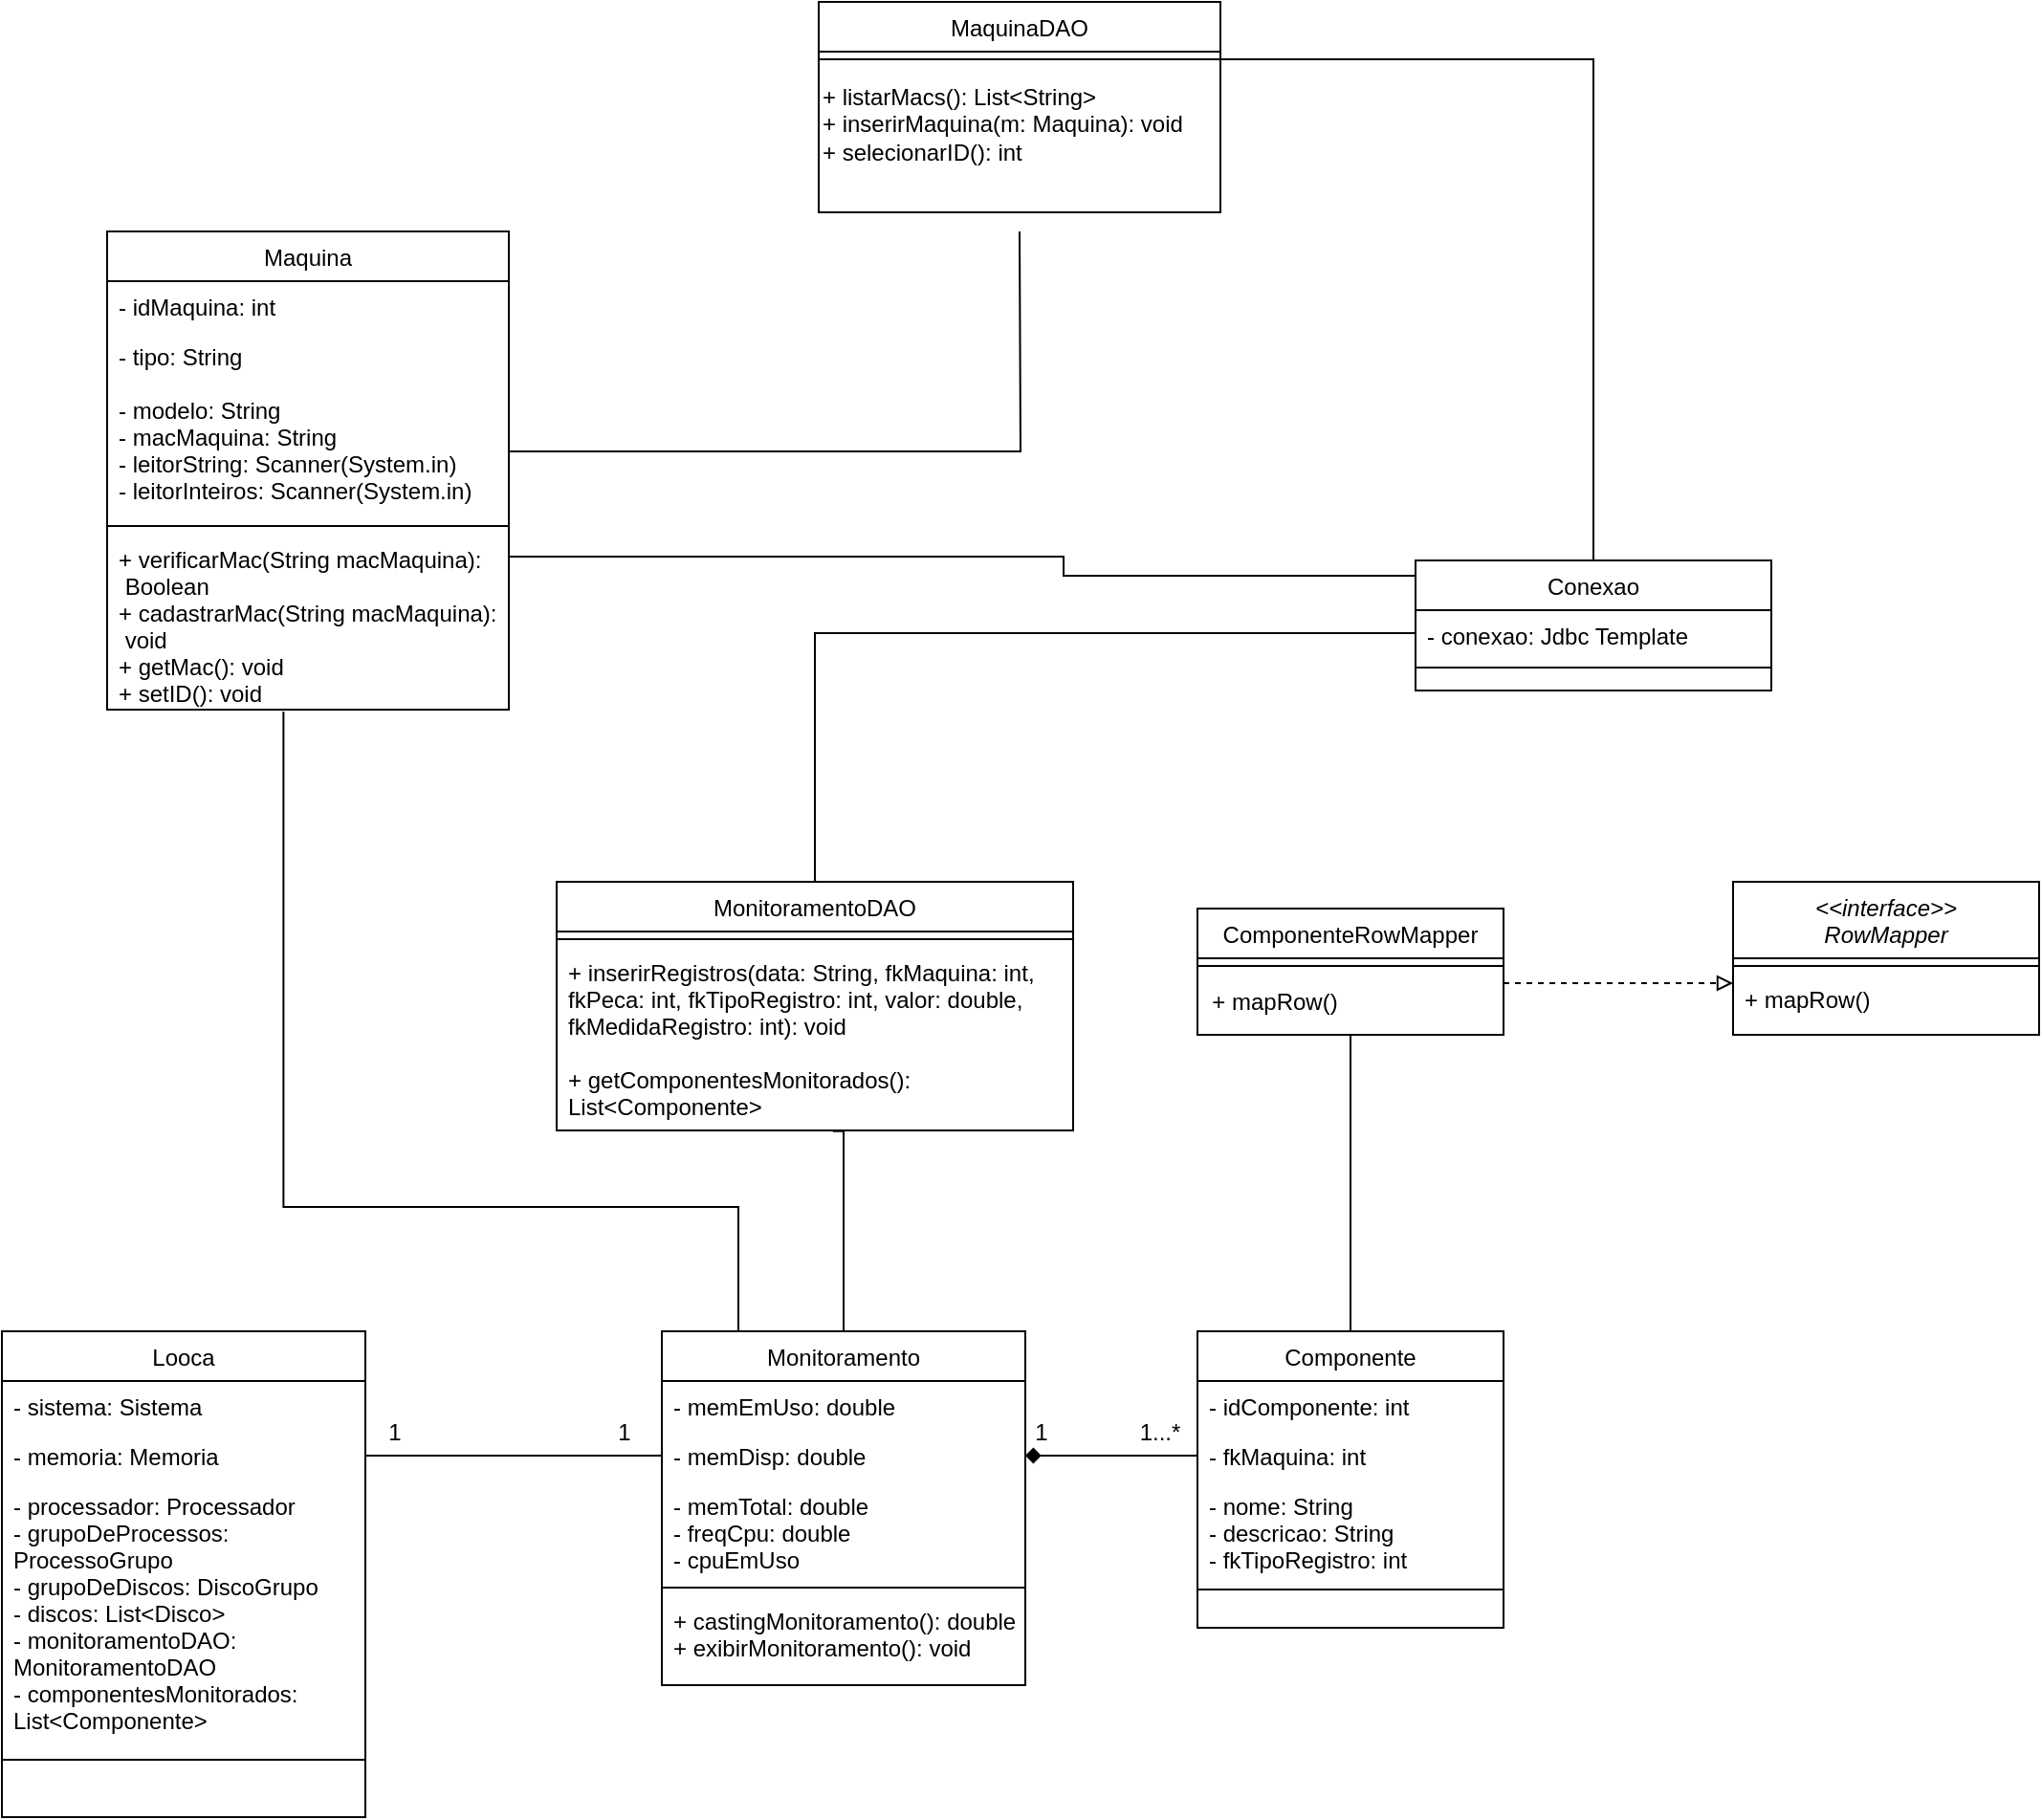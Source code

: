 <mxfile version="22.1.3" type="onedrive">
  <diagram id="4SL5UoAhCWQZ_lH1irK2" name="Página-3">
    <mxGraphModel dx="753" dy="463" grid="1" gridSize="10" guides="1" tooltips="1" connect="1" arrows="1" fold="1" page="1" pageScale="1" pageWidth="827" pageHeight="1169" math="0" shadow="0">
      <root>
        <mxCell id="0" />
        <mxCell id="1" parent="0" />
        <mxCell id="cY7x6Jy3xZMkG2idCFh8-1" value="Conexao" style="swimlane;fontStyle=0;align=center;verticalAlign=top;childLayout=stackLayout;horizontal=1;startSize=26;horizontalStack=0;resizeParent=1;resizeLast=0;collapsible=1;marginBottom=0;rounded=0;shadow=0;strokeWidth=1;" parent="1" vertex="1">
          <mxGeometry x="974" y="532" width="186" height="68" as="geometry">
            <mxRectangle x="230" y="140" width="160" height="26" as="alternateBounds" />
          </mxGeometry>
        </mxCell>
        <mxCell id="cY7x6Jy3xZMkG2idCFh8-2" value="- conexao: Jdbc Template" style="text;align=left;verticalAlign=top;spacingLeft=4;spacingRight=4;overflow=hidden;rotatable=0;points=[[0,0.5],[1,0.5]];portConstraint=eastwest;" parent="cY7x6Jy3xZMkG2idCFh8-1" vertex="1">
          <mxGeometry y="26" width="186" height="26" as="geometry" />
        </mxCell>
        <mxCell id="cY7x6Jy3xZMkG2idCFh8-5" value="" style="line;html=1;strokeWidth=1;align=left;verticalAlign=middle;spacingTop=-1;spacingLeft=3;spacingRight=3;rotatable=0;labelPosition=right;points=[];portConstraint=eastwest;" parent="cY7x6Jy3xZMkG2idCFh8-1" vertex="1">
          <mxGeometry y="52" width="186" height="8" as="geometry" />
        </mxCell>
        <mxCell id="cY7x6Jy3xZMkG2idCFh8-8" value="MaquinaDAO" style="swimlane;fontStyle=0;align=center;verticalAlign=top;childLayout=stackLayout;horizontal=1;startSize=26;horizontalStack=0;resizeParent=1;resizeLast=0;collapsible=1;marginBottom=0;rounded=0;shadow=0;strokeWidth=1;" parent="1" vertex="1">
          <mxGeometry x="662" y="240" width="210" height="110" as="geometry">
            <mxRectangle x="230" y="140" width="160" height="26" as="alternateBounds" />
          </mxGeometry>
        </mxCell>
        <mxCell id="cY7x6Jy3xZMkG2idCFh8-12" value="" style="line;html=1;strokeWidth=1;align=left;verticalAlign=middle;spacingTop=-1;spacingLeft=3;spacingRight=3;rotatable=0;labelPosition=right;points=[];portConstraint=eastwest;" parent="cY7x6Jy3xZMkG2idCFh8-8" vertex="1">
          <mxGeometry y="26" width="210" height="8" as="geometry" />
        </mxCell>
        <mxCell id="PkDH_NygTWtmDl5qy-Bb-10" value="+ listarMacs(): List&amp;lt;String&amp;gt;&lt;br&gt;+ inserirMaquina(m: Maquina): void&lt;br&gt;+ selecionarID(): int" style="text;html=1;align=left;verticalAlign=middle;resizable=0;points=[];autosize=1;strokeColor=none;fillColor=none;" parent="cY7x6Jy3xZMkG2idCFh8-8" vertex="1">
          <mxGeometry y="34" width="210" height="60" as="geometry" />
        </mxCell>
        <mxCell id="cY7x6Jy3xZMkG2idCFh8-14" value="MonitoramentoDAO" style="swimlane;fontStyle=0;align=center;verticalAlign=top;childLayout=stackLayout;horizontal=1;startSize=26;horizontalStack=0;resizeParent=1;resizeLast=0;collapsible=1;marginBottom=0;rounded=0;shadow=0;strokeWidth=1;" parent="1" vertex="1">
          <mxGeometry x="525" y="700" width="270" height="130" as="geometry">
            <mxRectangle x="230" y="140" width="160" height="26" as="alternateBounds" />
          </mxGeometry>
        </mxCell>
        <mxCell id="cY7x6Jy3xZMkG2idCFh8-18" value="" style="line;html=1;strokeWidth=1;align=left;verticalAlign=middle;spacingTop=-1;spacingLeft=3;spacingRight=3;rotatable=0;labelPosition=right;points=[];portConstraint=eastwest;" parent="cY7x6Jy3xZMkG2idCFh8-14" vertex="1">
          <mxGeometry y="26" width="270" height="8" as="geometry" />
        </mxCell>
        <mxCell id="cY7x6Jy3xZMkG2idCFh8-19" value="+ inserirRegistros(data: String, fkMaquina: int, &#xa;fkPeca: int, fkTipoRegistro: int, valor: double,&#xa;fkMedidaRegistro: int): void&#xa;&#xa;+ getComponentesMonitorados(): &#xa;List&lt;Componente&gt;" style="text;align=left;verticalAlign=top;spacingLeft=4;spacingRight=4;overflow=hidden;rotatable=0;points=[[0,0.5],[1,0.5]];portConstraint=eastwest;" parent="cY7x6Jy3xZMkG2idCFh8-14" vertex="1">
          <mxGeometry y="34" width="270" height="96" as="geometry" />
        </mxCell>
        <mxCell id="cY7x6Jy3xZMkG2idCFh8-20" value="" style="resizable=0;align=left;verticalAlign=bottom;labelBackgroundColor=none;fontSize=12;" parent="1" connectable="0" vertex="1">
          <mxGeometry x="740" y="744.667" as="geometry" />
        </mxCell>
        <mxCell id="cY7x6Jy3xZMkG2idCFh8-27" style="edgeStyle=orthogonalEdgeStyle;rounded=0;orthogonalLoop=1;jettySize=auto;html=1;entryX=0;entryY=0.5;entryDx=0;entryDy=0;endArrow=none;endFill=0;exitX=1;exitY=0.5;exitDx=0;exitDy=0;" parent="1" source="cY7x6Jy3xZMkG2idCFh8-35" edge="1">
          <mxGeometry relative="1" as="geometry">
            <Array as="points">
              <mxPoint x="500" y="530" />
              <mxPoint x="790" y="530" />
              <mxPoint x="790" y="540" />
              <mxPoint x="974" y="540" />
            </Array>
            <mxPoint x="570" y="540" as="sourcePoint" />
            <mxPoint x="974" y="597.0" as="targetPoint" />
          </mxGeometry>
        </mxCell>
        <mxCell id="cY7x6Jy3xZMkG2idCFh8-28" style="edgeStyle=orthogonalEdgeStyle;rounded=0;orthogonalLoop=1;jettySize=auto;html=1;endArrow=none;endFill=0;" parent="1" target="cY7x6Jy3xZMkG2idCFh8-14" edge="1">
          <mxGeometry relative="1" as="geometry">
            <mxPoint x="974" y="597" as="sourcePoint" />
            <Array as="points">
              <mxPoint x="974" y="570" />
              <mxPoint x="660" y="570" />
            </Array>
          </mxGeometry>
        </mxCell>
        <mxCell id="cY7x6Jy3xZMkG2idCFh8-30" value="Maquina" style="swimlane;fontStyle=0;align=center;verticalAlign=top;childLayout=stackLayout;horizontal=1;startSize=26;horizontalStack=0;resizeParent=1;resizeLast=0;collapsible=1;marginBottom=0;rounded=0;shadow=0;strokeWidth=1;" parent="1" vertex="1">
          <mxGeometry x="290" y="360" width="210" height="250" as="geometry">
            <mxRectangle x="230" y="140" width="160" height="26" as="alternateBounds" />
          </mxGeometry>
        </mxCell>
        <mxCell id="cY7x6Jy3xZMkG2idCFh8-31" value="- idMaquina: int" style="text;align=left;verticalAlign=top;spacingLeft=4;spacingRight=4;overflow=hidden;rotatable=0;points=[[0,0.5],[1,0.5]];portConstraint=eastwest;" parent="cY7x6Jy3xZMkG2idCFh8-30" vertex="1">
          <mxGeometry y="26" width="210" height="26" as="geometry" />
        </mxCell>
        <mxCell id="cY7x6Jy3xZMkG2idCFh8-32" value="- tipo: String" style="text;align=left;verticalAlign=top;spacingLeft=4;spacingRight=4;overflow=hidden;rotatable=0;points=[[0,0.5],[1,0.5]];portConstraint=eastwest;rounded=0;shadow=0;html=0;" parent="cY7x6Jy3xZMkG2idCFh8-30" vertex="1">
          <mxGeometry y="52" width="210" height="28" as="geometry" />
        </mxCell>
        <mxCell id="cY7x6Jy3xZMkG2idCFh8-33" value="- modelo: String&#xa;- macMaquina: String&#xa;- leitorString: Scanner(System.in)&#xa;- leitorInteiros: Scanner(System.in)&#xa;" style="text;align=left;verticalAlign=top;spacingLeft=4;spacingRight=4;overflow=hidden;rotatable=0;points=[[0,0.5],[1,0.5]];portConstraint=eastwest;rounded=0;shadow=0;html=0;" parent="cY7x6Jy3xZMkG2idCFh8-30" vertex="1">
          <mxGeometry y="80" width="210" height="70" as="geometry" />
        </mxCell>
        <mxCell id="cY7x6Jy3xZMkG2idCFh8-34" value="" style="line;html=1;strokeWidth=1;align=left;verticalAlign=middle;spacingTop=-1;spacingLeft=3;spacingRight=3;rotatable=0;labelPosition=right;points=[];portConstraint=eastwest;" parent="cY7x6Jy3xZMkG2idCFh8-30" vertex="1">
          <mxGeometry y="150" width="210" height="8" as="geometry" />
        </mxCell>
        <mxCell id="cY7x6Jy3xZMkG2idCFh8-35" value="+ verificarMac(String macMaquina):&#xa; Boolean&#xa;+ cadastrarMac(String macMaquina):&#xa; void&#xa;+ getMac(): void&#xa;+ setID(): void" style="text;align=left;verticalAlign=top;spacingLeft=4;spacingRight=4;overflow=hidden;rotatable=0;points=[[0,0.5],[1,0.5]];portConstraint=eastwest;" parent="cY7x6Jy3xZMkG2idCFh8-30" vertex="1">
          <mxGeometry y="158" width="210" height="92" as="geometry" />
        </mxCell>
        <mxCell id="cY7x6Jy3xZMkG2idCFh8-36" value="Monitoramento" style="swimlane;fontStyle=0;align=center;verticalAlign=top;childLayout=stackLayout;horizontal=1;startSize=26;horizontalStack=0;resizeParent=1;resizeLast=0;collapsible=1;marginBottom=0;rounded=0;shadow=0;strokeWidth=1;" parent="1" vertex="1">
          <mxGeometry x="580" y="935" width="190" height="185" as="geometry">
            <mxRectangle x="230" y="140" width="160" height="26" as="alternateBounds" />
          </mxGeometry>
        </mxCell>
        <mxCell id="cY7x6Jy3xZMkG2idCFh8-37" value="- memEmUso: double" style="text;align=left;verticalAlign=top;spacingLeft=4;spacingRight=4;overflow=hidden;rotatable=0;points=[[0,0.5],[1,0.5]];portConstraint=eastwest;" parent="cY7x6Jy3xZMkG2idCFh8-36" vertex="1">
          <mxGeometry y="26" width="190" height="26" as="geometry" />
        </mxCell>
        <mxCell id="cY7x6Jy3xZMkG2idCFh8-38" value="- memDisp: double" style="text;align=left;verticalAlign=top;spacingLeft=4;spacingRight=4;overflow=hidden;rotatable=0;points=[[0,0.5],[1,0.5]];portConstraint=eastwest;rounded=0;shadow=0;html=0;" parent="cY7x6Jy3xZMkG2idCFh8-36" vertex="1">
          <mxGeometry y="52" width="190" height="26" as="geometry" />
        </mxCell>
        <mxCell id="cY7x6Jy3xZMkG2idCFh8-39" value="- memTotal: double&#xa;- freqCpu: double&#xa;- cpuEmUso" style="text;align=left;verticalAlign=top;spacingLeft=4;spacingRight=4;overflow=hidden;rotatable=0;points=[[0,0.5],[1,0.5]];portConstraint=eastwest;rounded=0;shadow=0;html=0;" parent="cY7x6Jy3xZMkG2idCFh8-36" vertex="1">
          <mxGeometry y="78" width="190" height="52" as="geometry" />
        </mxCell>
        <mxCell id="cY7x6Jy3xZMkG2idCFh8-40" value="" style="line;html=1;strokeWidth=1;align=left;verticalAlign=middle;spacingTop=-1;spacingLeft=3;spacingRight=3;rotatable=0;labelPosition=right;points=[];portConstraint=eastwest;" parent="cY7x6Jy3xZMkG2idCFh8-36" vertex="1">
          <mxGeometry y="130" width="190" height="8" as="geometry" />
        </mxCell>
        <mxCell id="cY7x6Jy3xZMkG2idCFh8-41" value="+ castingMonitoramento(): double&#xa;+ exibirMonitoramento(): void" style="text;align=left;verticalAlign=top;spacingLeft=4;spacingRight=4;overflow=hidden;rotatable=0;points=[[0,0.5],[1,0.5]];portConstraint=eastwest;" parent="cY7x6Jy3xZMkG2idCFh8-36" vertex="1">
          <mxGeometry y="138" width="190" height="42" as="geometry" />
        </mxCell>
        <mxCell id="cY7x6Jy3xZMkG2idCFh8-50" value="ComponenteRowMapper" style="swimlane;fontStyle=0;align=center;verticalAlign=top;childLayout=stackLayout;horizontal=1;startSize=26;horizontalStack=0;resizeParent=1;resizeLast=0;collapsible=1;marginBottom=0;rounded=0;shadow=0;strokeWidth=1;" parent="1" vertex="1">
          <mxGeometry x="860" y="714" width="160" height="66" as="geometry">
            <mxRectangle x="230" y="140" width="160" height="26" as="alternateBounds" />
          </mxGeometry>
        </mxCell>
        <mxCell id="cY7x6Jy3xZMkG2idCFh8-54" value="" style="line;html=1;strokeWidth=1;align=left;verticalAlign=middle;spacingTop=-1;spacingLeft=3;spacingRight=3;rotatable=0;labelPosition=right;points=[];portConstraint=eastwest;" parent="cY7x6Jy3xZMkG2idCFh8-50" vertex="1">
          <mxGeometry y="26" width="160" height="8" as="geometry" />
        </mxCell>
        <mxCell id="cY7x6Jy3xZMkG2idCFh8-56" value="&lt;&lt;interface&gt;&gt;&#xa;RowMapper" style="swimlane;fontStyle=2;align=center;verticalAlign=top;childLayout=stackLayout;horizontal=1;startSize=40;horizontalStack=0;resizeParent=1;resizeLast=0;collapsible=1;marginBottom=0;rounded=0;shadow=0;strokeWidth=1;" parent="1" vertex="1">
          <mxGeometry x="1140" y="700" width="160" height="80" as="geometry">
            <mxRectangle x="230" y="140" width="160" height="26" as="alternateBounds" />
          </mxGeometry>
        </mxCell>
        <mxCell id="cY7x6Jy3xZMkG2idCFh8-60" value="" style="line;html=1;strokeWidth=1;align=left;verticalAlign=middle;spacingTop=-1;spacingLeft=3;spacingRight=3;rotatable=0;labelPosition=right;points=[];portConstraint=eastwest;" parent="cY7x6Jy3xZMkG2idCFh8-56" vertex="1">
          <mxGeometry y="40" width="160" height="8" as="geometry" />
        </mxCell>
        <mxCell id="cY7x6Jy3xZMkG2idCFh8-61" value="+ mapRow()" style="text;align=left;verticalAlign=top;spacingLeft=4;spacingRight=4;overflow=hidden;rotatable=0;points=[[0,0.5],[1,0.5]];portConstraint=eastwest;" parent="cY7x6Jy3xZMkG2idCFh8-56" vertex="1">
          <mxGeometry y="48" width="160" height="26" as="geometry" />
        </mxCell>
        <mxCell id="cY7x6Jy3xZMkG2idCFh8-62" style="edgeStyle=orthogonalEdgeStyle;rounded=0;orthogonalLoop=1;jettySize=auto;html=1;entryX=0;entryY=0.5;entryDx=0;entryDy=0;endArrow=block;endFill=0;dashed=1;" parent="1" edge="1">
          <mxGeometry relative="1" as="geometry">
            <mxPoint x="1020" y="753" as="sourcePoint" />
            <mxPoint x="1140" y="753" as="targetPoint" />
          </mxGeometry>
        </mxCell>
        <mxCell id="cY7x6Jy3xZMkG2idCFh8-64" value="Componente" style="swimlane;fontStyle=0;align=center;verticalAlign=top;childLayout=stackLayout;horizontal=1;startSize=26;horizontalStack=0;resizeParent=1;resizeLast=0;collapsible=1;marginBottom=0;rounded=0;shadow=0;strokeWidth=1;" parent="1" vertex="1">
          <mxGeometry x="860" y="935" width="160" height="155" as="geometry">
            <mxRectangle x="230" y="140" width="160" height="26" as="alternateBounds" />
          </mxGeometry>
        </mxCell>
        <mxCell id="cY7x6Jy3xZMkG2idCFh8-65" value="- idComponente: int" style="text;align=left;verticalAlign=top;spacingLeft=4;spacingRight=4;overflow=hidden;rotatable=0;points=[[0,0.5],[1,0.5]];portConstraint=eastwest;" parent="cY7x6Jy3xZMkG2idCFh8-64" vertex="1">
          <mxGeometry y="26" width="160" height="26" as="geometry" />
        </mxCell>
        <mxCell id="cY7x6Jy3xZMkG2idCFh8-66" value="- fkMaquina: int" style="text;align=left;verticalAlign=top;spacingLeft=4;spacingRight=4;overflow=hidden;rotatable=0;points=[[0,0.5],[1,0.5]];portConstraint=eastwest;rounded=0;shadow=0;html=0;" parent="cY7x6Jy3xZMkG2idCFh8-64" vertex="1">
          <mxGeometry y="52" width="160" height="26" as="geometry" />
        </mxCell>
        <mxCell id="cY7x6Jy3xZMkG2idCFh8-67" value="- nome: String&#xa;- descricao: String&#xa;- fkTipoRegistro: int" style="text;align=left;verticalAlign=top;spacingLeft=4;spacingRight=4;overflow=hidden;rotatable=0;points=[[0,0.5],[1,0.5]];portConstraint=eastwest;rounded=0;shadow=0;html=0;" parent="cY7x6Jy3xZMkG2idCFh8-64" vertex="1">
          <mxGeometry y="78" width="160" height="52" as="geometry" />
        </mxCell>
        <mxCell id="cY7x6Jy3xZMkG2idCFh8-68" value="" style="line;html=1;strokeWidth=1;align=left;verticalAlign=middle;spacingTop=-1;spacingLeft=3;spacingRight=3;rotatable=0;labelPosition=right;points=[];portConstraint=eastwest;" parent="cY7x6Jy3xZMkG2idCFh8-64" vertex="1">
          <mxGeometry y="130" width="160" height="10" as="geometry" />
        </mxCell>
        <mxCell id="cY7x6Jy3xZMkG2idCFh8-70" style="edgeStyle=orthogonalEdgeStyle;rounded=0;orthogonalLoop=1;jettySize=auto;html=1;entryX=1;entryY=0.5;entryDx=0;entryDy=0;endArrow=diamond;endFill=1;" parent="1" source="cY7x6Jy3xZMkG2idCFh8-66" target="cY7x6Jy3xZMkG2idCFh8-38" edge="1">
          <mxGeometry relative="1" as="geometry" />
        </mxCell>
        <mxCell id="cY7x6Jy3xZMkG2idCFh8-71" value="Looca" style="swimlane;fontStyle=0;align=center;verticalAlign=top;childLayout=stackLayout;horizontal=1;startSize=26;horizontalStack=0;resizeParent=1;resizeLast=0;collapsible=1;marginBottom=0;rounded=0;shadow=0;strokeWidth=1;" parent="1" vertex="1">
          <mxGeometry x="235" y="935" width="190" height="254" as="geometry">
            <mxRectangle x="230" y="140" width="160" height="26" as="alternateBounds" />
          </mxGeometry>
        </mxCell>
        <mxCell id="cY7x6Jy3xZMkG2idCFh8-72" value="- sistema: Sistema" style="text;align=left;verticalAlign=top;spacingLeft=4;spacingRight=4;overflow=hidden;rotatable=0;points=[[0,0.5],[1,0.5]];portConstraint=eastwest;" parent="cY7x6Jy3xZMkG2idCFh8-71" vertex="1">
          <mxGeometry y="26" width="190" height="26" as="geometry" />
        </mxCell>
        <mxCell id="cY7x6Jy3xZMkG2idCFh8-73" value="- memoria: Memoria" style="text;align=left;verticalAlign=top;spacingLeft=4;spacingRight=4;overflow=hidden;rotatable=0;points=[[0,0.5],[1,0.5]];portConstraint=eastwest;rounded=0;shadow=0;html=0;" parent="cY7x6Jy3xZMkG2idCFh8-71" vertex="1">
          <mxGeometry y="52" width="190" height="26" as="geometry" />
        </mxCell>
        <mxCell id="cY7x6Jy3xZMkG2idCFh8-74" value="- processador: Processador&#xa;- grupoDeProcessos: &#xa;ProcessoGrupo&#xa;- grupoDeDiscos: DiscoGrupo&#xa;- discos: List&lt;Disco&gt;&#xa;- monitoramentoDAO: &#xa;MonitoramentoDAO&#xa;- componentesMonitorados: &#xa;List&lt;Componente&gt;" style="text;align=left;verticalAlign=top;spacingLeft=4;spacingRight=4;overflow=hidden;rotatable=0;points=[[0,0.5],[1,0.5]];portConstraint=eastwest;rounded=0;shadow=0;html=0;" parent="cY7x6Jy3xZMkG2idCFh8-71" vertex="1">
          <mxGeometry y="78" width="190" height="142" as="geometry" />
        </mxCell>
        <mxCell id="cY7x6Jy3xZMkG2idCFh8-75" value="" style="line;html=1;strokeWidth=1;align=left;verticalAlign=middle;spacingTop=-1;spacingLeft=3;spacingRight=3;rotatable=0;labelPosition=right;points=[];portConstraint=eastwest;" parent="cY7x6Jy3xZMkG2idCFh8-71" vertex="1">
          <mxGeometry y="220" width="190" height="8" as="geometry" />
        </mxCell>
        <mxCell id="cY7x6Jy3xZMkG2idCFh8-77" style="edgeStyle=orthogonalEdgeStyle;rounded=0;orthogonalLoop=1;jettySize=auto;html=1;entryX=0;entryY=0.5;entryDx=0;entryDy=0;endArrow=none;endFill=0;" parent="1" source="cY7x6Jy3xZMkG2idCFh8-73" target="cY7x6Jy3xZMkG2idCFh8-38" edge="1">
          <mxGeometry relative="1" as="geometry" />
        </mxCell>
        <mxCell id="cY7x6Jy3xZMkG2idCFh8-78" value="1" style="text;html=1;align=center;verticalAlign=middle;resizable=0;points=[];autosize=1;strokeColor=none;fillColor=none;" parent="1" vertex="1">
          <mxGeometry x="425" y="973" width="30" height="30" as="geometry" />
        </mxCell>
        <mxCell id="cY7x6Jy3xZMkG2idCFh8-79" value="1" style="text;html=1;align=center;verticalAlign=middle;resizable=0;points=[];autosize=1;strokeColor=none;fillColor=none;" parent="1" vertex="1">
          <mxGeometry x="545" y="973" width="30" height="30" as="geometry" />
        </mxCell>
        <mxCell id="cY7x6Jy3xZMkG2idCFh8-80" value="1...*" style="text;html=1;align=center;verticalAlign=middle;resizable=0;points=[];autosize=1;strokeColor=none;fillColor=none;" parent="1" vertex="1">
          <mxGeometry x="820" y="973" width="40" height="30" as="geometry" />
        </mxCell>
        <mxCell id="cY7x6Jy3xZMkG2idCFh8-81" value="1" style="text;html=1;align=center;verticalAlign=middle;resizable=0;points=[];autosize=1;strokeColor=none;fillColor=none;" parent="1" vertex="1">
          <mxGeometry x="763" y="973" width="30" height="30" as="geometry" />
        </mxCell>
        <mxCell id="PkDH_NygTWtmDl5qy-Bb-12" style="edgeStyle=orthogonalEdgeStyle;rounded=0;orthogonalLoop=1;jettySize=auto;html=1;endArrow=none;endFill=0;" parent="1" source="cY7x6Jy3xZMkG2idCFh8-33" edge="1">
          <mxGeometry relative="1" as="geometry">
            <mxPoint x="767" y="360" as="targetPoint" />
          </mxGeometry>
        </mxCell>
        <mxCell id="PkDH_NygTWtmDl5qy-Bb-13" style="edgeStyle=orthogonalEdgeStyle;rounded=0;orthogonalLoop=1;jettySize=auto;html=1;exitX=0.25;exitY=0;exitDx=0;exitDy=0;entryX=0.439;entryY=1.011;entryDx=0;entryDy=0;entryPerimeter=0;endArrow=none;endFill=0;" parent="1" source="cY7x6Jy3xZMkG2idCFh8-36" target="cY7x6Jy3xZMkG2idCFh8-35" edge="1">
          <mxGeometry relative="1" as="geometry">
            <Array as="points">
              <mxPoint x="620" y="870" />
              <mxPoint x="382" y="870" />
            </Array>
          </mxGeometry>
        </mxCell>
        <mxCell id="PkDH_NygTWtmDl5qy-Bb-14" style="edgeStyle=orthogonalEdgeStyle;rounded=0;orthogonalLoop=1;jettySize=auto;html=1;endArrow=none;endFill=0;" parent="1" source="cY7x6Jy3xZMkG2idCFh8-12" target="cY7x6Jy3xZMkG2idCFh8-1" edge="1">
          <mxGeometry relative="1" as="geometry" />
        </mxCell>
        <mxCell id="PkDH_NygTWtmDl5qy-Bb-15" style="edgeStyle=orthogonalEdgeStyle;rounded=0;orthogonalLoop=1;jettySize=auto;html=1;exitX=0.5;exitY=0;exitDx=0;exitDy=0;endArrow=none;endFill=0;entryX=0.5;entryY=1;entryDx=0;entryDy=0;" parent="1" source="cY7x6Jy3xZMkG2idCFh8-64" target="cY7x6Jy3xZMkG2idCFh8-50" edge="1">
          <mxGeometry relative="1" as="geometry">
            <mxPoint x="940" y="854" as="targetPoint" />
            <Array as="points" />
          </mxGeometry>
        </mxCell>
        <mxCell id="c-DAXhgHilwXyDsclnO2-1" style="edgeStyle=orthogonalEdgeStyle;rounded=0;orthogonalLoop=1;jettySize=auto;html=1;exitX=0.5;exitY=0;exitDx=0;exitDy=0;entryX=0.535;entryY=1.004;entryDx=0;entryDy=0;entryPerimeter=0;endArrow=none;endFill=0;" parent="1" source="cY7x6Jy3xZMkG2idCFh8-36" target="cY7x6Jy3xZMkG2idCFh8-19" edge="1">
          <mxGeometry relative="1" as="geometry">
            <Array as="points">
              <mxPoint x="675" y="830" />
            </Array>
          </mxGeometry>
        </mxCell>
        <mxCell id="c-DAXhgHilwXyDsclnO2-2" value="+ mapRow()" style="text;html=1;align=center;verticalAlign=middle;resizable=0;points=[];autosize=1;strokeColor=none;fillColor=none;" parent="1" vertex="1">
          <mxGeometry x="855" y="748" width="90" height="30" as="geometry" />
        </mxCell>
      </root>
    </mxGraphModel>
  </diagram>
</mxfile>
